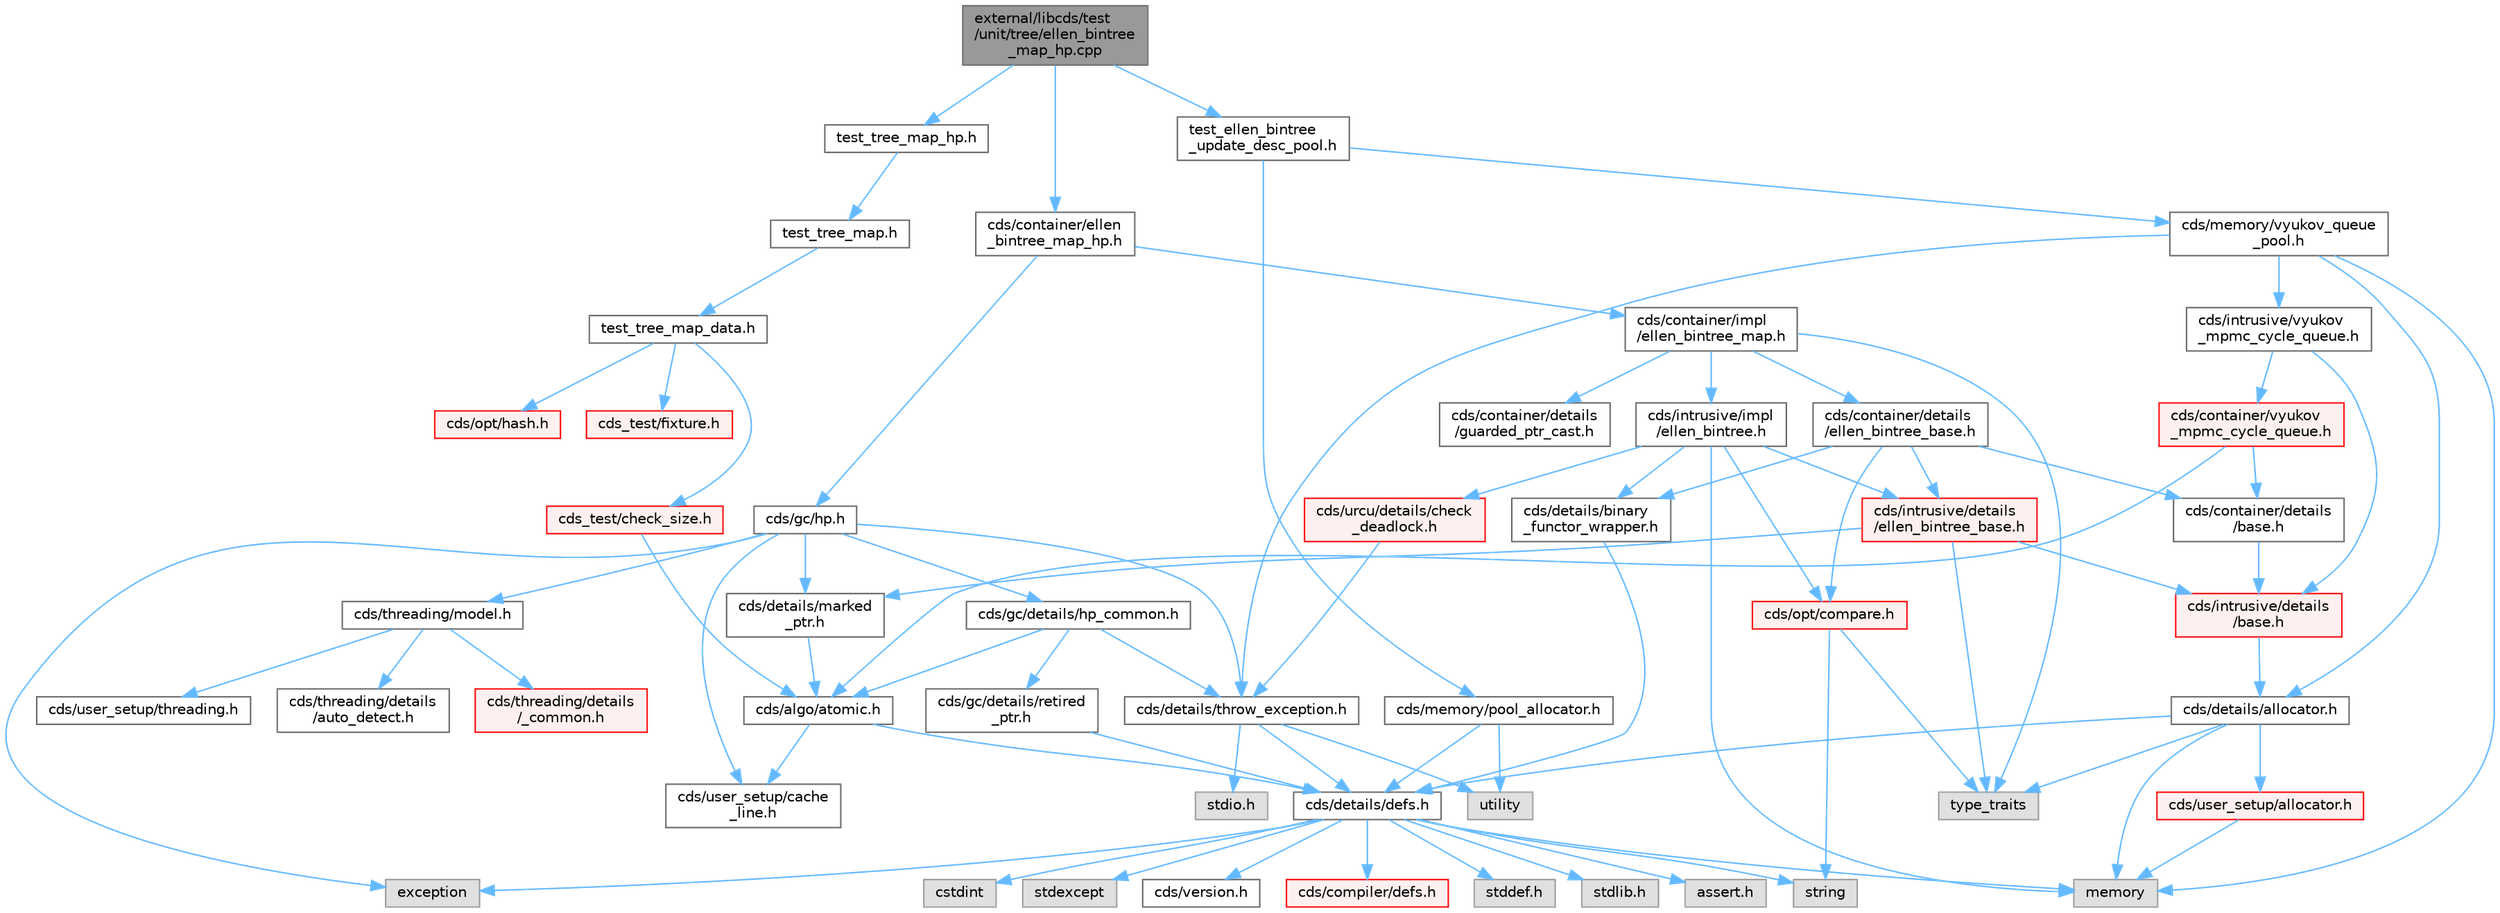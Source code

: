 digraph "external/libcds/test/unit/tree/ellen_bintree_map_hp.cpp"
{
 // LATEX_PDF_SIZE
  bgcolor="transparent";
  edge [fontname=Helvetica,fontsize=10,labelfontname=Helvetica,labelfontsize=10];
  node [fontname=Helvetica,fontsize=10,shape=box,height=0.2,width=0.4];
  Node1 [id="Node000001",label="external/libcds/test\l/unit/tree/ellen_bintree\l_map_hp.cpp",height=0.2,width=0.4,color="gray40", fillcolor="grey60", style="filled", fontcolor="black",tooltip=" "];
  Node1 -> Node2 [id="edge80_Node000001_Node000002",color="steelblue1",style="solid",tooltip=" "];
  Node2 [id="Node000002",label="test_tree_map_hp.h",height=0.2,width=0.4,color="grey40", fillcolor="white", style="filled",URL="$test__tree__map__hp_8h.html",tooltip=" "];
  Node2 -> Node3 [id="edge81_Node000002_Node000003",color="steelblue1",style="solid",tooltip=" "];
  Node3 [id="Node000003",label="test_tree_map.h",height=0.2,width=0.4,color="grey40", fillcolor="white", style="filled",URL="$test__tree__map_8h.html",tooltip=" "];
  Node3 -> Node4 [id="edge82_Node000003_Node000004",color="steelblue1",style="solid",tooltip=" "];
  Node4 [id="Node000004",label="test_tree_map_data.h",height=0.2,width=0.4,color="grey40", fillcolor="white", style="filled",URL="$test__tree__map__data_8h.html",tooltip=" "];
  Node4 -> Node5 [id="edge83_Node000004_Node000005",color="steelblue1",style="solid",tooltip=" "];
  Node5 [id="Node000005",label="cds_test/check_size.h",height=0.2,width=0.4,color="red", fillcolor="#FFF0F0", style="filled",URL="$check__size_8h.html",tooltip=" "];
  Node5 -> Node8 [id="edge84_Node000005_Node000008",color="steelblue1",style="solid",tooltip=" "];
  Node8 [id="Node000008",label="cds/algo/atomic.h",height=0.2,width=0.4,color="grey40", fillcolor="white", style="filled",URL="$external_2libcds_2cds_2algo_2atomic_8h.html",tooltip=" "];
  Node8 -> Node9 [id="edge85_Node000008_Node000009",color="steelblue1",style="solid",tooltip=" "];
  Node9 [id="Node000009",label="cds/details/defs.h",height=0.2,width=0.4,color="grey40", fillcolor="white", style="filled",URL="$details_2defs_8h.html",tooltip=" "];
  Node9 -> Node10 [id="edge86_Node000009_Node000010",color="steelblue1",style="solid",tooltip=" "];
  Node10 [id="Node000010",label="stddef.h",height=0.2,width=0.4,color="grey60", fillcolor="#E0E0E0", style="filled",tooltip=" "];
  Node9 -> Node11 [id="edge87_Node000009_Node000011",color="steelblue1",style="solid",tooltip=" "];
  Node11 [id="Node000011",label="stdlib.h",height=0.2,width=0.4,color="grey60", fillcolor="#E0E0E0", style="filled",tooltip=" "];
  Node9 -> Node12 [id="edge88_Node000009_Node000012",color="steelblue1",style="solid",tooltip=" "];
  Node12 [id="Node000012",label="assert.h",height=0.2,width=0.4,color="grey60", fillcolor="#E0E0E0", style="filled",tooltip=" "];
  Node9 -> Node13 [id="edge89_Node000009_Node000013",color="steelblue1",style="solid",tooltip=" "];
  Node13 [id="Node000013",label="cstdint",height=0.2,width=0.4,color="grey60", fillcolor="#E0E0E0", style="filled",tooltip=" "];
  Node9 -> Node14 [id="edge90_Node000009_Node000014",color="steelblue1",style="solid",tooltip=" "];
  Node14 [id="Node000014",label="exception",height=0.2,width=0.4,color="grey60", fillcolor="#E0E0E0", style="filled",tooltip=" "];
  Node9 -> Node15 [id="edge91_Node000009_Node000015",color="steelblue1",style="solid",tooltip=" "];
  Node15 [id="Node000015",label="stdexcept",height=0.2,width=0.4,color="grey60", fillcolor="#E0E0E0", style="filled",tooltip=" "];
  Node9 -> Node16 [id="edge92_Node000009_Node000016",color="steelblue1",style="solid",tooltip=" "];
  Node16 [id="Node000016",label="string",height=0.2,width=0.4,color="grey60", fillcolor="#E0E0E0", style="filled",tooltip=" "];
  Node9 -> Node17 [id="edge93_Node000009_Node000017",color="steelblue1",style="solid",tooltip=" "];
  Node17 [id="Node000017",label="memory",height=0.2,width=0.4,color="grey60", fillcolor="#E0E0E0", style="filled",tooltip=" "];
  Node9 -> Node18 [id="edge94_Node000009_Node000018",color="steelblue1",style="solid",tooltip=" "];
  Node18 [id="Node000018",label="cds/version.h",height=0.2,width=0.4,color="grey40", fillcolor="white", style="filled",URL="$external_2libcds_2cds_2version_8h.html",tooltip=" "];
  Node9 -> Node19 [id="edge95_Node000009_Node000019",color="steelblue1",style="solid",tooltip=" "];
  Node19 [id="Node000019",label="cds/compiler/defs.h",height=0.2,width=0.4,color="red", fillcolor="#FFF0F0", style="filled",URL="$compiler_2defs_8h.html",tooltip=" "];
  Node8 -> Node22 [id="edge96_Node000008_Node000022",color="steelblue1",style="solid",tooltip=" "];
  Node22 [id="Node000022",label="cds/user_setup/cache\l_line.h",height=0.2,width=0.4,color="grey40", fillcolor="white", style="filled",URL="$cache__line_8h.html",tooltip="Cache-line size definition"];
  Node4 -> Node23 [id="edge97_Node000004_Node000023",color="steelblue1",style="solid",tooltip=" "];
  Node23 [id="Node000023",label="cds_test/fixture.h",height=0.2,width=0.4,color="red", fillcolor="#FFF0F0", style="filled",URL="$fixture_8h.html",tooltip=" "];
  Node4 -> Node26 [id="edge98_Node000004_Node000026",color="steelblue1",style="solid",tooltip=" "];
  Node26 [id="Node000026",label="cds/opt/hash.h",height=0.2,width=0.4,color="red", fillcolor="#FFF0F0", style="filled",URL="$external_2libcds_2cds_2opt_2hash_8h.html",tooltip=" "];
  Node1 -> Node47 [id="edge99_Node000001_Node000047",color="steelblue1",style="solid",tooltip=" "];
  Node47 [id="Node000047",label="cds/container/ellen\l_bintree_map_hp.h",height=0.2,width=0.4,color="grey40", fillcolor="white", style="filled",URL="$ellen__bintree__map__hp_8h.html",tooltip=" "];
  Node47 -> Node48 [id="edge100_Node000047_Node000048",color="steelblue1",style="solid",tooltip=" "];
  Node48 [id="Node000048",label="cds/gc/hp.h",height=0.2,width=0.4,color="grey40", fillcolor="white", style="filled",URL="$hp_8h.html",tooltip=" "];
  Node48 -> Node14 [id="edge101_Node000048_Node000014",color="steelblue1",style="solid",tooltip=" "];
  Node48 -> Node49 [id="edge102_Node000048_Node000049",color="steelblue1",style="solid",tooltip=" "];
  Node49 [id="Node000049",label="cds/gc/details/hp_common.h",height=0.2,width=0.4,color="grey40", fillcolor="white", style="filled",URL="$hp__common_8h.html",tooltip=" "];
  Node49 -> Node8 [id="edge103_Node000049_Node000008",color="steelblue1",style="solid",tooltip=" "];
  Node49 -> Node50 [id="edge104_Node000049_Node000050",color="steelblue1",style="solid",tooltip=" "];
  Node50 [id="Node000050",label="cds/gc/details/retired\l_ptr.h",height=0.2,width=0.4,color="grey40", fillcolor="white", style="filled",URL="$retired__ptr_8h.html",tooltip=" "];
  Node50 -> Node9 [id="edge105_Node000050_Node000009",color="steelblue1",style="solid",tooltip=" "];
  Node49 -> Node44 [id="edge106_Node000049_Node000044",color="steelblue1",style="solid",tooltip=" "];
  Node44 [id="Node000044",label="cds/details/throw_exception.h",height=0.2,width=0.4,color="grey40", fillcolor="white", style="filled",URL="$throw__exception_8h.html",tooltip=" "];
  Node44 -> Node9 [id="edge107_Node000044_Node000009",color="steelblue1",style="solid",tooltip=" "];
  Node44 -> Node45 [id="edge108_Node000044_Node000045",color="steelblue1",style="solid",tooltip=" "];
  Node45 [id="Node000045",label="stdio.h",height=0.2,width=0.4,color="grey60", fillcolor="#E0E0E0", style="filled",tooltip=" "];
  Node44 -> Node46 [id="edge109_Node000044_Node000046",color="steelblue1",style="solid",tooltip=" "];
  Node46 [id="Node000046",label="utility",height=0.2,width=0.4,color="grey60", fillcolor="#E0E0E0", style="filled",tooltip=" "];
  Node48 -> Node51 [id="edge110_Node000048_Node000051",color="steelblue1",style="solid",tooltip=" "];
  Node51 [id="Node000051",label="cds/threading/model.h",height=0.2,width=0.4,color="grey40", fillcolor="white", style="filled",URL="$model_8h.html",tooltip=" "];
  Node51 -> Node52 [id="edge111_Node000051_Node000052",color="steelblue1",style="solid",tooltip=" "];
  Node52 [id="Node000052",label="cds/threading/details\l/_common.h",height=0.2,width=0.4,color="red", fillcolor="#FFF0F0", style="filled",URL="$__common_8h.html",tooltip=" "];
  Node51 -> Node64 [id="edge112_Node000051_Node000064",color="steelblue1",style="solid",tooltip=" "];
  Node64 [id="Node000064",label="cds/user_setup/threading.h",height=0.2,width=0.4,color="grey40", fillcolor="white", style="filled",URL="$external_2libcds_2cds_2user__setup_2threading_8h.html",tooltip=" "];
  Node51 -> Node65 [id="edge113_Node000051_Node000065",color="steelblue1",style="solid",tooltip=" "];
  Node65 [id="Node000065",label="cds/threading/details\l/auto_detect.h",height=0.2,width=0.4,color="grey40", fillcolor="white", style="filled",URL="$auto__detect_8h.html",tooltip=" "];
  Node48 -> Node44 [id="edge114_Node000048_Node000044",color="steelblue1",style="solid",tooltip=" "];
  Node48 -> Node60 [id="edge115_Node000048_Node000060",color="steelblue1",style="solid",tooltip=" "];
  Node60 [id="Node000060",label="cds/details/marked\l_ptr.h",height=0.2,width=0.4,color="grey40", fillcolor="white", style="filled",URL="$marked__ptr_8h.html",tooltip=" "];
  Node60 -> Node8 [id="edge116_Node000060_Node000008",color="steelblue1",style="solid",tooltip=" "];
  Node48 -> Node22 [id="edge117_Node000048_Node000022",color="steelblue1",style="solid",tooltip=" "];
  Node47 -> Node66 [id="edge118_Node000047_Node000066",color="steelblue1",style="solid",tooltip=" "];
  Node66 [id="Node000066",label="cds/container/impl\l/ellen_bintree_map.h",height=0.2,width=0.4,color="grey40", fillcolor="white", style="filled",URL="$ellen__bintree__map_8h.html",tooltip=" "];
  Node66 -> Node56 [id="edge119_Node000066_Node000056",color="steelblue1",style="solid",tooltip=" "];
  Node56 [id="Node000056",label="type_traits",height=0.2,width=0.4,color="grey60", fillcolor="#E0E0E0", style="filled",tooltip=" "];
  Node66 -> Node67 [id="edge120_Node000066_Node000067",color="steelblue1",style="solid",tooltip=" "];
  Node67 [id="Node000067",label="cds/container/details\l/ellen_bintree_base.h",height=0.2,width=0.4,color="grey40", fillcolor="white", style="filled",URL="$container_2details_2ellen__bintree__base_8h.html",tooltip=" "];
  Node67 -> Node68 [id="edge121_Node000067_Node000068",color="steelblue1",style="solid",tooltip=" "];
  Node68 [id="Node000068",label="cds/intrusive/details\l/ellen_bintree_base.h",height=0.2,width=0.4,color="red", fillcolor="#FFF0F0", style="filled",URL="$intrusive_2details_2ellen__bintree__base_8h.html",tooltip=" "];
  Node68 -> Node56 [id="edge122_Node000068_Node000056",color="steelblue1",style="solid",tooltip=" "];
  Node68 -> Node69 [id="edge123_Node000068_Node000069",color="steelblue1",style="solid",tooltip=" "];
  Node69 [id="Node000069",label="cds/intrusive/details\l/base.h",height=0.2,width=0.4,color="red", fillcolor="#FFF0F0", style="filled",URL="$external_2libcds_2cds_2intrusive_2details_2base_8h.html",tooltip=" "];
  Node69 -> Node55 [id="edge124_Node000069_Node000055",color="steelblue1",style="solid",tooltip=" "];
  Node55 [id="Node000055",label="cds/details/allocator.h",height=0.2,width=0.4,color="grey40", fillcolor="white", style="filled",URL="$external_2libcds_2cds_2details_2allocator_8h.html",tooltip=" "];
  Node55 -> Node56 [id="edge125_Node000055_Node000056",color="steelblue1",style="solid",tooltip=" "];
  Node55 -> Node17 [id="edge126_Node000055_Node000017",color="steelblue1",style="solid",tooltip=" "];
  Node55 -> Node9 [id="edge127_Node000055_Node000009",color="steelblue1",style="solid",tooltip=" "];
  Node55 -> Node32 [id="edge128_Node000055_Node000032",color="steelblue1",style="solid",tooltip=" "];
  Node32 [id="Node000032",label="cds/user_setup/allocator.h",height=0.2,width=0.4,color="red", fillcolor="#FFF0F0", style="filled",URL="$external_2libcds_2cds_2user__setup_2allocator_8h.html",tooltip="Default implementation of allocator classes."];
  Node32 -> Node17 [id="edge129_Node000032_Node000017",color="steelblue1",style="solid",tooltip=" "];
  Node68 -> Node60 [id="edge130_Node000068_Node000060",color="steelblue1",style="solid",tooltip=" "];
  Node67 -> Node77 [id="edge131_Node000067_Node000077",color="steelblue1",style="solid",tooltip=" "];
  Node77 [id="Node000077",label="cds/container/details\l/base.h",height=0.2,width=0.4,color="grey40", fillcolor="white", style="filled",URL="$external_2libcds_2cds_2container_2details_2base_8h.html",tooltip=" "];
  Node77 -> Node69 [id="edge132_Node000077_Node000069",color="steelblue1",style="solid",tooltip=" "];
  Node67 -> Node78 [id="edge133_Node000067_Node000078",color="steelblue1",style="solid",tooltip=" "];
  Node78 [id="Node000078",label="cds/opt/compare.h",height=0.2,width=0.4,color="red", fillcolor="#FFF0F0", style="filled",URL="$external_2libcds_2cds_2opt_2compare_8h.html",tooltip=" "];
  Node78 -> Node56 [id="edge134_Node000078_Node000056",color="steelblue1",style="solid",tooltip=" "];
  Node78 -> Node16 [id="edge135_Node000078_Node000016",color="steelblue1",style="solid",tooltip=" "];
  Node67 -> Node79 [id="edge136_Node000067_Node000079",color="steelblue1",style="solid",tooltip=" "];
  Node79 [id="Node000079",label="cds/details/binary\l_functor_wrapper.h",height=0.2,width=0.4,color="grey40", fillcolor="white", style="filled",URL="$binary__functor__wrapper_8h.html",tooltip=" "];
  Node79 -> Node9 [id="edge137_Node000079_Node000009",color="steelblue1",style="solid",tooltip=" "];
  Node66 -> Node80 [id="edge138_Node000066_Node000080",color="steelblue1",style="solid",tooltip=" "];
  Node80 [id="Node000080",label="cds/intrusive/impl\l/ellen_bintree.h",height=0.2,width=0.4,color="grey40", fillcolor="white", style="filled",URL="$ellen__bintree_8h.html",tooltip=" "];
  Node80 -> Node17 [id="edge139_Node000080_Node000017",color="steelblue1",style="solid",tooltip=" "];
  Node80 -> Node68 [id="edge140_Node000080_Node000068",color="steelblue1",style="solid",tooltip=" "];
  Node80 -> Node78 [id="edge141_Node000080_Node000078",color="steelblue1",style="solid",tooltip=" "];
  Node80 -> Node79 [id="edge142_Node000080_Node000079",color="steelblue1",style="solid",tooltip=" "];
  Node80 -> Node81 [id="edge143_Node000080_Node000081",color="steelblue1",style="solid",tooltip=" "];
  Node81 [id="Node000081",label="cds/urcu/details/check\l_deadlock.h",height=0.2,width=0.4,color="red", fillcolor="#FFF0F0", style="filled",URL="$check__deadlock_8h.html",tooltip=" "];
  Node81 -> Node44 [id="edge144_Node000081_Node000044",color="steelblue1",style="solid",tooltip=" "];
  Node66 -> Node82 [id="edge145_Node000066_Node000082",color="steelblue1",style="solid",tooltip=" "];
  Node82 [id="Node000082",label="cds/container/details\l/guarded_ptr_cast.h",height=0.2,width=0.4,color="grey40", fillcolor="white", style="filled",URL="$guarded__ptr__cast_8h.html",tooltip=" "];
  Node1 -> Node83 [id="edge146_Node000001_Node000083",color="steelblue1",style="solid",tooltip=" "];
  Node83 [id="Node000083",label="test_ellen_bintree\l_update_desc_pool.h",height=0.2,width=0.4,color="grey40", fillcolor="white", style="filled",URL="$test__ellen__bintree__update__desc__pool_8h.html",tooltip=" "];
  Node83 -> Node84 [id="edge147_Node000083_Node000084",color="steelblue1",style="solid",tooltip=" "];
  Node84 [id="Node000084",label="cds/memory/vyukov_queue\l_pool.h",height=0.2,width=0.4,color="grey40", fillcolor="white", style="filled",URL="$vyukov__queue__pool_8h.html",tooltip=" "];
  Node84 -> Node55 [id="edge148_Node000084_Node000055",color="steelblue1",style="solid",tooltip=" "];
  Node84 -> Node85 [id="edge149_Node000084_Node000085",color="steelblue1",style="solid",tooltip=" "];
  Node85 [id="Node000085",label="cds/intrusive/vyukov\l_mpmc_cycle_queue.h",height=0.2,width=0.4,color="grey40", fillcolor="white", style="filled",URL="$intrusive_2vyukov__mpmc__cycle__queue_8h.html",tooltip=" "];
  Node85 -> Node69 [id="edge150_Node000085_Node000069",color="steelblue1",style="solid",tooltip=" "];
  Node85 -> Node86 [id="edge151_Node000085_Node000086",color="steelblue1",style="solid",tooltip=" "];
  Node86 [id="Node000086",label="cds/container/vyukov\l_mpmc_cycle_queue.h",height=0.2,width=0.4,color="red", fillcolor="#FFF0F0", style="filled",URL="$container_2vyukov__mpmc__cycle__queue_8h.html",tooltip=" "];
  Node86 -> Node77 [id="edge152_Node000086_Node000077",color="steelblue1",style="solid",tooltip=" "];
  Node86 -> Node8 [id="edge153_Node000086_Node000008",color="steelblue1",style="solid",tooltip=" "];
  Node84 -> Node44 [id="edge154_Node000084_Node000044",color="steelblue1",style="solid",tooltip=" "];
  Node84 -> Node17 [id="edge155_Node000084_Node000017",color="steelblue1",style="solid",tooltip=" "];
  Node83 -> Node91 [id="edge156_Node000083_Node000091",color="steelblue1",style="solid",tooltip=" "];
  Node91 [id="Node000091",label="cds/memory/pool_allocator.h",height=0.2,width=0.4,color="grey40", fillcolor="white", style="filled",URL="$pool__allocator_8h.html",tooltip=" "];
  Node91 -> Node9 [id="edge157_Node000091_Node000009",color="steelblue1",style="solid",tooltip=" "];
  Node91 -> Node46 [id="edge158_Node000091_Node000046",color="steelblue1",style="solid",tooltip=" "];
}
